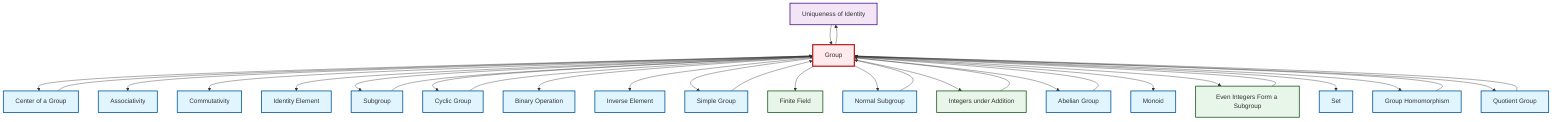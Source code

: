 graph TD
    classDef definition fill:#e1f5fe,stroke:#01579b,stroke-width:2px
    classDef theorem fill:#f3e5f5,stroke:#4a148c,stroke-width:2px
    classDef axiom fill:#fff3e0,stroke:#e65100,stroke-width:2px
    classDef example fill:#e8f5e9,stroke:#1b5e20,stroke-width:2px
    classDef current fill:#ffebee,stroke:#b71c1c,stroke-width:3px
    thm-unique-identity["Uniqueness of Identity"]:::theorem
    def-commutativity["Commutativity"]:::definition
    def-quotient-group["Quotient Group"]:::definition
    def-inverse-element["Inverse Element"]:::definition
    def-cyclic-group["Cyclic Group"]:::definition
    def-normal-subgroup["Normal Subgroup"]:::definition
    def-simple-group["Simple Group"]:::definition
    def-monoid["Monoid"]:::definition
    def-group["Group"]:::definition
    ex-finite-field["Finite Field"]:::example
    def-homomorphism["Group Homomorphism"]:::definition
    def-set["Set"]:::definition
    def-center-of-group["Center of a Group"]:::definition
    ex-even-integers-subgroup["Even Integers Form a Subgroup"]:::example
    def-identity-element["Identity Element"]:::definition
    ex-integers-addition["Integers under Addition"]:::example
    def-associativity["Associativity"]:::definition
    def-abelian-group["Abelian Group"]:::definition
    def-subgroup["Subgroup"]:::definition
    def-binary-operation["Binary Operation"]:::definition
    def-abelian-group --> def-group
    ex-integers-addition --> def-group
    def-group --> def-center-of-group
    def-quotient-group --> def-group
    def-group --> def-associativity
    def-group --> def-commutativity
    def-group --> def-identity-element
    def-cyclic-group --> def-group
    def-group --> def-subgroup
    def-group --> def-cyclic-group
    def-group --> def-binary-operation
    def-homomorphism --> def-group
    def-group --> def-inverse-element
    def-group --> def-simple-group
    def-group --> ex-finite-field
    def-group --> def-normal-subgroup
    def-group --> ex-integers-addition
    def-group --> def-abelian-group
    def-group --> def-monoid
    def-group --> thm-unique-identity
    def-simple-group --> def-group
    def-group --> ex-even-integers-subgroup
    def-normal-subgroup --> def-group
    thm-unique-identity --> def-group
    def-subgroup --> def-group
    def-center-of-group --> def-group
    ex-even-integers-subgroup --> def-group
    def-group --> def-set
    def-group --> def-homomorphism
    def-group --> def-quotient-group
    class def-group current